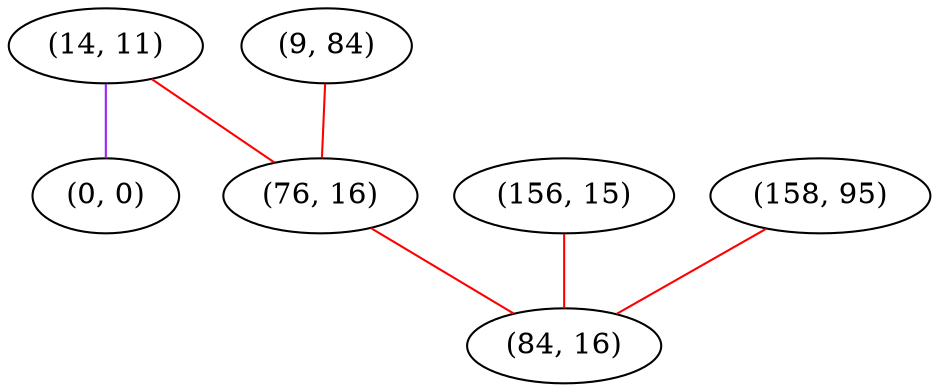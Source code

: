 graph "" {
"(14, 11)";
"(0, 0)";
"(9, 84)";
"(156, 15)";
"(158, 95)";
"(76, 16)";
"(84, 16)";
"(14, 11)" -- "(0, 0)"  [color=purple, key=0, weight=4];
"(14, 11)" -- "(76, 16)"  [color=red, key=0, weight=1];
"(9, 84)" -- "(76, 16)"  [color=red, key=0, weight=1];
"(156, 15)" -- "(84, 16)"  [color=red, key=0, weight=1];
"(158, 95)" -- "(84, 16)"  [color=red, key=0, weight=1];
"(76, 16)" -- "(84, 16)"  [color=red, key=0, weight=1];
}
